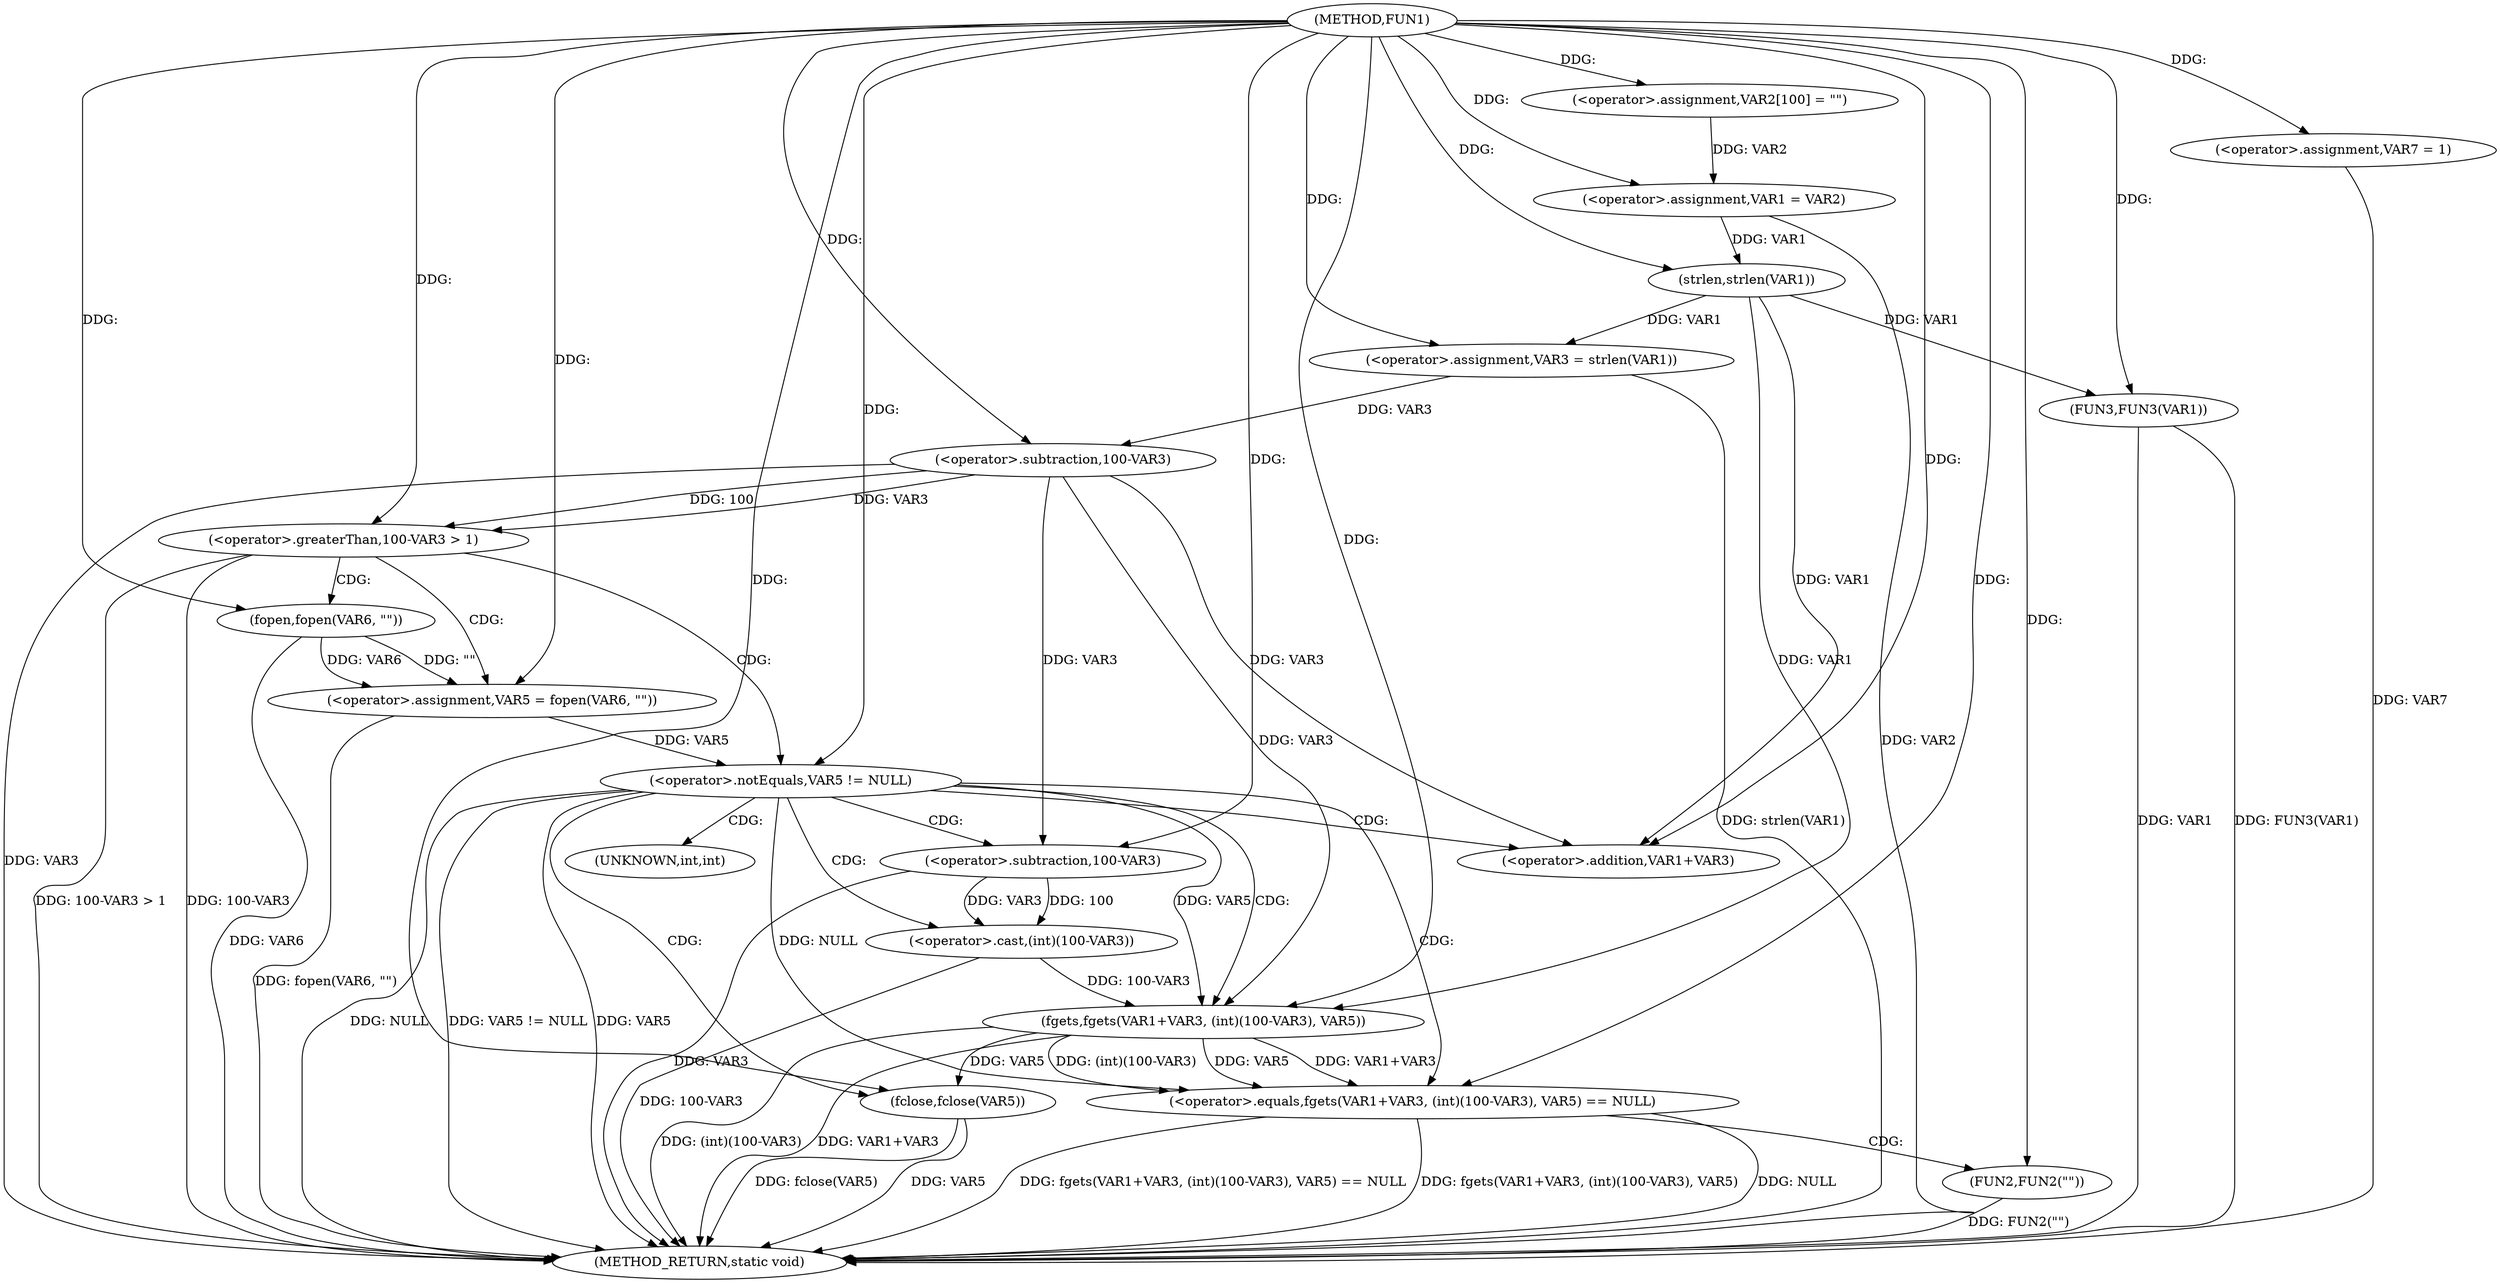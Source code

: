 digraph FUN1 {  
"1000100" [label = "(METHOD,FUN1)" ]
"1000157" [label = "(METHOD_RETURN,static void)" ]
"1000104" [label = "(<operator>.assignment,VAR2[100] = \"\")" ]
"1000107" [label = "(<operator>.assignment,VAR1 = VAR2)" ]
"1000112" [label = "(<operator>.assignment,VAR3 = strlen(VAR1))" ]
"1000114" [label = "(strlen,strlen(VAR1))" ]
"1000118" [label = "(<operator>.greaterThan,100-VAR3 > 1)" ]
"1000119" [label = "(<operator>.subtraction,100-VAR3)" ]
"1000124" [label = "(<operator>.assignment,VAR5 = fopen(VAR6, \"\"))" ]
"1000126" [label = "(fopen,fopen(VAR6, \"\"))" ]
"1000130" [label = "(<operator>.notEquals,VAR5 != NULL)" ]
"1000135" [label = "(<operator>.equals,fgets(VAR1+VAR3, (int)(100-VAR3), VAR5) == NULL)" ]
"1000136" [label = "(fgets,fgets(VAR1+VAR3, (int)(100-VAR3), VAR5))" ]
"1000137" [label = "(<operator>.addition,VAR1+VAR3)" ]
"1000140" [label = "(<operator>.cast,(int)(100-VAR3))" ]
"1000142" [label = "(<operator>.subtraction,100-VAR3)" ]
"1000148" [label = "(FUN2,FUN2(\"\"))" ]
"1000150" [label = "(fclose,fclose(VAR5))" ]
"1000152" [label = "(<operator>.assignment,VAR7 = 1)" ]
"1000155" [label = "(FUN3,FUN3(VAR1))" ]
"1000141" [label = "(UNKNOWN,int,int)" ]
  "1000140" -> "1000157"  [ label = "DDG: 100-VAR3"] 
  "1000112" -> "1000157"  [ label = "DDG: strlen(VAR1)"] 
  "1000130" -> "1000157"  [ label = "DDG: NULL"] 
  "1000119" -> "1000157"  [ label = "DDG: VAR3"] 
  "1000148" -> "1000157"  [ label = "DDG: FUN2(\"\")"] 
  "1000118" -> "1000157"  [ label = "DDG: 100-VAR3 > 1"] 
  "1000135" -> "1000157"  [ label = "DDG: fgets(VAR1+VAR3, (int)(100-VAR3), VAR5) == NULL"] 
  "1000135" -> "1000157"  [ label = "DDG: fgets(VAR1+VAR3, (int)(100-VAR3), VAR5)"] 
  "1000150" -> "1000157"  [ label = "DDG: fclose(VAR5)"] 
  "1000155" -> "1000157"  [ label = "DDG: VAR1"] 
  "1000118" -> "1000157"  [ label = "DDG: 100-VAR3"] 
  "1000135" -> "1000157"  [ label = "DDG: NULL"] 
  "1000130" -> "1000157"  [ label = "DDG: VAR5 != NULL"] 
  "1000124" -> "1000157"  [ label = "DDG: fopen(VAR6, \"\")"] 
  "1000150" -> "1000157"  [ label = "DDG: VAR5"] 
  "1000136" -> "1000157"  [ label = "DDG: (int)(100-VAR3)"] 
  "1000155" -> "1000157"  [ label = "DDG: FUN3(VAR1)"] 
  "1000142" -> "1000157"  [ label = "DDG: VAR3"] 
  "1000126" -> "1000157"  [ label = "DDG: VAR6"] 
  "1000152" -> "1000157"  [ label = "DDG: VAR7"] 
  "1000136" -> "1000157"  [ label = "DDG: VAR1+VAR3"] 
  "1000107" -> "1000157"  [ label = "DDG: VAR2"] 
  "1000130" -> "1000157"  [ label = "DDG: VAR5"] 
  "1000100" -> "1000104"  [ label = "DDG: "] 
  "1000104" -> "1000107"  [ label = "DDG: VAR2"] 
  "1000100" -> "1000107"  [ label = "DDG: "] 
  "1000114" -> "1000112"  [ label = "DDG: VAR1"] 
  "1000100" -> "1000112"  [ label = "DDG: "] 
  "1000107" -> "1000114"  [ label = "DDG: VAR1"] 
  "1000100" -> "1000114"  [ label = "DDG: "] 
  "1000119" -> "1000118"  [ label = "DDG: 100"] 
  "1000119" -> "1000118"  [ label = "DDG: VAR3"] 
  "1000100" -> "1000119"  [ label = "DDG: "] 
  "1000112" -> "1000119"  [ label = "DDG: VAR3"] 
  "1000100" -> "1000118"  [ label = "DDG: "] 
  "1000126" -> "1000124"  [ label = "DDG: VAR6"] 
  "1000126" -> "1000124"  [ label = "DDG: \"\""] 
  "1000100" -> "1000124"  [ label = "DDG: "] 
  "1000100" -> "1000126"  [ label = "DDG: "] 
  "1000124" -> "1000130"  [ label = "DDG: VAR5"] 
  "1000100" -> "1000130"  [ label = "DDG: "] 
  "1000136" -> "1000135"  [ label = "DDG: VAR1+VAR3"] 
  "1000136" -> "1000135"  [ label = "DDG: (int)(100-VAR3)"] 
  "1000136" -> "1000135"  [ label = "DDG: VAR5"] 
  "1000114" -> "1000136"  [ label = "DDG: VAR1"] 
  "1000100" -> "1000136"  [ label = "DDG: "] 
  "1000119" -> "1000136"  [ label = "DDG: VAR3"] 
  "1000114" -> "1000137"  [ label = "DDG: VAR1"] 
  "1000100" -> "1000137"  [ label = "DDG: "] 
  "1000119" -> "1000137"  [ label = "DDG: VAR3"] 
  "1000140" -> "1000136"  [ label = "DDG: 100-VAR3"] 
  "1000142" -> "1000140"  [ label = "DDG: 100"] 
  "1000142" -> "1000140"  [ label = "DDG: VAR3"] 
  "1000100" -> "1000142"  [ label = "DDG: "] 
  "1000119" -> "1000142"  [ label = "DDG: VAR3"] 
  "1000130" -> "1000136"  [ label = "DDG: VAR5"] 
  "1000130" -> "1000135"  [ label = "DDG: NULL"] 
  "1000100" -> "1000135"  [ label = "DDG: "] 
  "1000100" -> "1000148"  [ label = "DDG: "] 
  "1000136" -> "1000150"  [ label = "DDG: VAR5"] 
  "1000100" -> "1000150"  [ label = "DDG: "] 
  "1000100" -> "1000152"  [ label = "DDG: "] 
  "1000114" -> "1000155"  [ label = "DDG: VAR1"] 
  "1000100" -> "1000155"  [ label = "DDG: "] 
  "1000118" -> "1000126"  [ label = "CDG: "] 
  "1000118" -> "1000124"  [ label = "CDG: "] 
  "1000118" -> "1000130"  [ label = "CDG: "] 
  "1000130" -> "1000142"  [ label = "CDG: "] 
  "1000130" -> "1000137"  [ label = "CDG: "] 
  "1000130" -> "1000141"  [ label = "CDG: "] 
  "1000130" -> "1000150"  [ label = "CDG: "] 
  "1000130" -> "1000135"  [ label = "CDG: "] 
  "1000130" -> "1000136"  [ label = "CDG: "] 
  "1000130" -> "1000140"  [ label = "CDG: "] 
  "1000135" -> "1000148"  [ label = "CDG: "] 
}
